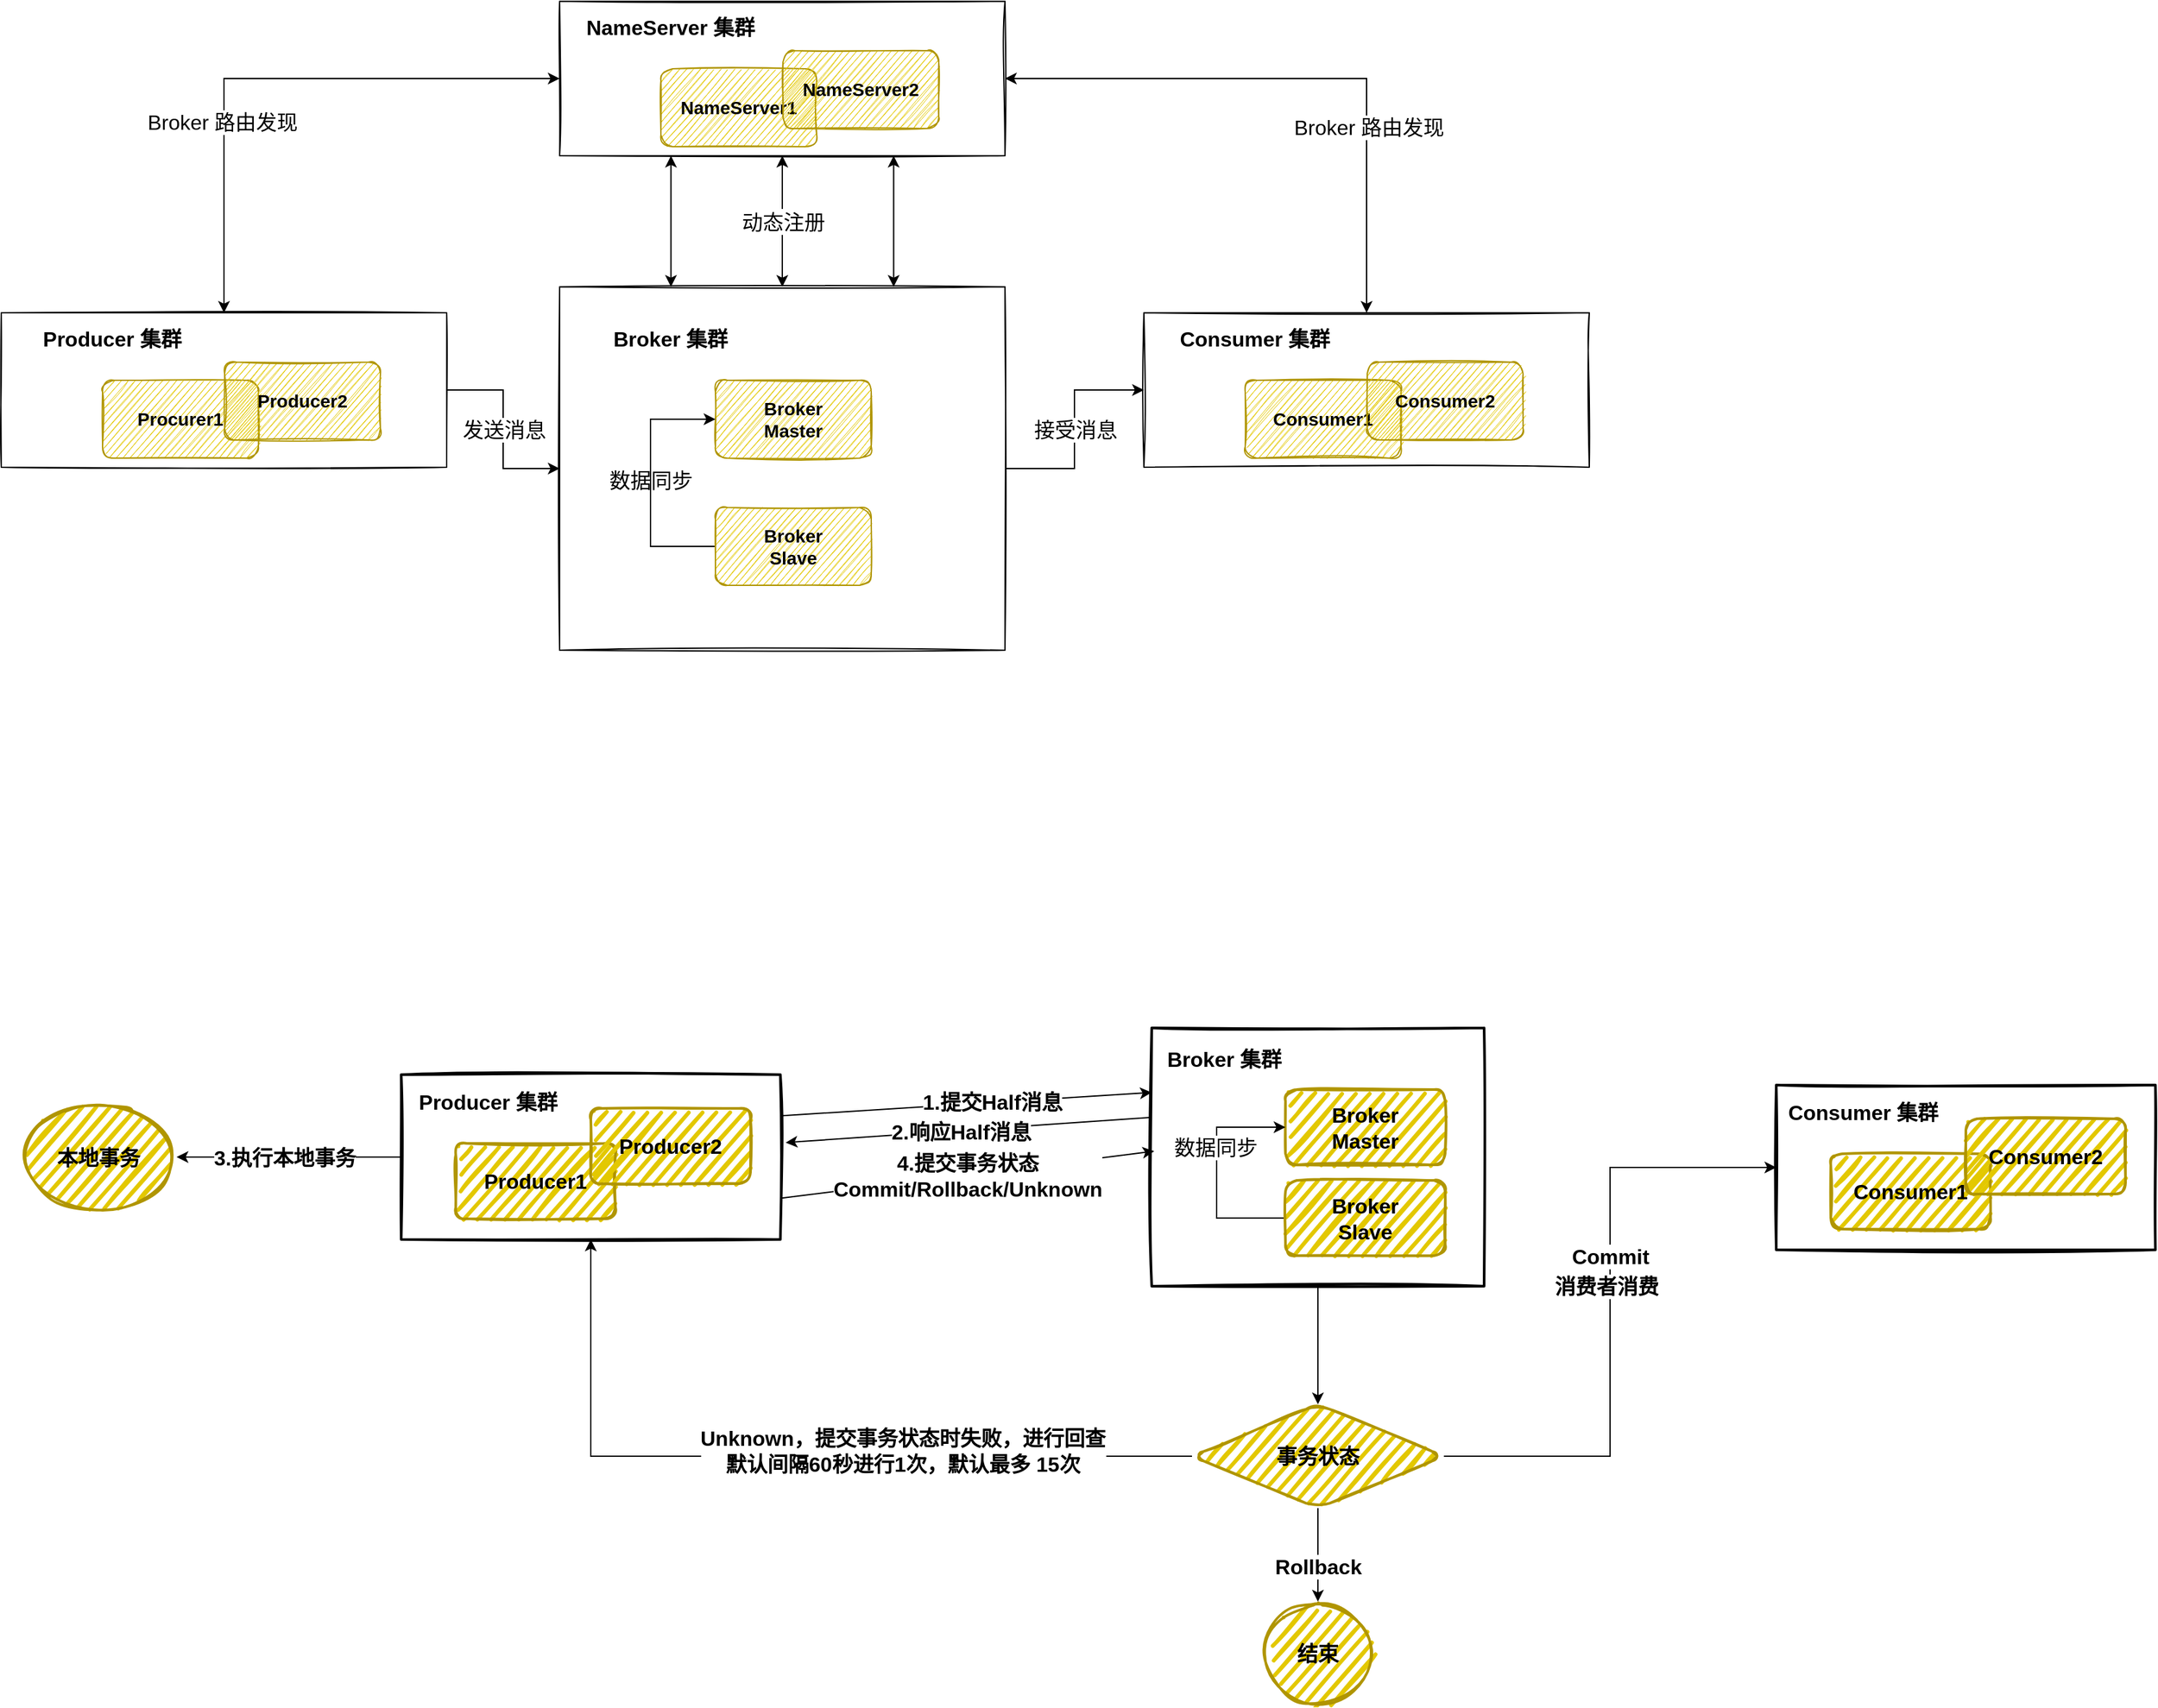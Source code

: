<mxfile version="19.0.3" type="device"><diagram id="fCz6KgEIGMpsfZOyHxQ9" name="第 1 页"><mxGraphModel dx="1913" dy="1343" grid="0" gridSize="10" guides="1" tooltips="1" connect="1" arrows="1" fold="1" page="1" pageScale="1" pageWidth="2339" pageHeight="3300" math="0" shadow="0"><root><mxCell id="0"/><mxCell id="1" parent="0"/><mxCell id="PP1jaBMWhBFdj7bIoLDT-40" value="" style="group" parent="1" vertex="1" connectable="0"><mxGeometry x="70" y="70" width="1223" height="500" as="geometry"/></mxCell><mxCell id="PP1jaBMWhBFdj7bIoLDT-23" value="" style="rounded=0;whiteSpace=wrap;html=1;sketch=1;fontSize=14;fillColor=none;" parent="PP1jaBMWhBFdj7bIoLDT-40" vertex="1"><mxGeometry x="430" y="220" width="343" height="280" as="geometry"/></mxCell><mxCell id="PP1jaBMWhBFdj7bIoLDT-7" value="" style="group" parent="PP1jaBMWhBFdj7bIoLDT-40" vertex="1" connectable="0"><mxGeometry x="430" width="343" height="119" as="geometry"/></mxCell><mxCell id="PP1jaBMWhBFdj7bIoLDT-2" value="&lt;b&gt;&lt;font style=&quot;font-size: 14px;&quot;&gt;NameServer1&lt;/font&gt;&lt;/b&gt;" style="rounded=1;whiteSpace=wrap;html=1;fillColor=#e3c800;strokeColor=#B09500;sketch=1;fontColor=#000000;" parent="PP1jaBMWhBFdj7bIoLDT-7" vertex="1"><mxGeometry x="78" y="52" width="120" height="60" as="geometry"/></mxCell><mxCell id="PP1jaBMWhBFdj7bIoLDT-3" value="&lt;b&gt;&lt;font style=&quot;font-size: 14px;&quot;&gt;NameServer2&lt;/font&gt;&lt;/b&gt;" style="rounded=1;whiteSpace=wrap;html=1;fillColor=#e3c800;strokeColor=#B09500;sketch=1;fontColor=#000000;" parent="PP1jaBMWhBFdj7bIoLDT-7" vertex="1"><mxGeometry x="172" y="38" width="120" height="60" as="geometry"/></mxCell><mxCell id="PP1jaBMWhBFdj7bIoLDT-4" value="" style="rounded=0;whiteSpace=wrap;html=1;sketch=1;fontSize=14;fillColor=none;" parent="PP1jaBMWhBFdj7bIoLDT-7" vertex="1"><mxGeometry width="343" height="119" as="geometry"/></mxCell><mxCell id="PP1jaBMWhBFdj7bIoLDT-5" value="&lt;b&gt;NameServer 集群&lt;/b&gt;" style="text;html=1;align=center;verticalAlign=middle;resizable=0;points=[];autosize=1;strokeColor=none;fillColor=none;fontSize=16;" parent="PP1jaBMWhBFdj7bIoLDT-7" vertex="1"><mxGeometry x="10" y="10" width="150" height="20" as="geometry"/></mxCell><mxCell id="PP1jaBMWhBFdj7bIoLDT-28" style="edgeStyle=orthogonalEdgeStyle;rounded=0;orthogonalLoop=1;jettySize=auto;html=1;exitX=0.25;exitY=0;exitDx=0;exitDy=0;entryX=0.25;entryY=1;entryDx=0;entryDy=0;fontSize=16;startArrow=classic;startFill=1;" parent="PP1jaBMWhBFdj7bIoLDT-40" source="PP1jaBMWhBFdj7bIoLDT-23" target="PP1jaBMWhBFdj7bIoLDT-4" edge="1"><mxGeometry relative="1" as="geometry"/></mxCell><mxCell id="PP1jaBMWhBFdj7bIoLDT-30" style="edgeStyle=orthogonalEdgeStyle;rounded=0;orthogonalLoop=1;jettySize=auto;html=1;exitX=0.75;exitY=0;exitDx=0;exitDy=0;entryX=0.75;entryY=1;entryDx=0;entryDy=0;fontSize=16;startArrow=classic;startFill=1;" parent="PP1jaBMWhBFdj7bIoLDT-40" source="PP1jaBMWhBFdj7bIoLDT-23" target="PP1jaBMWhBFdj7bIoLDT-4" edge="1"><mxGeometry relative="1" as="geometry"/></mxCell><mxCell id="PP1jaBMWhBFdj7bIoLDT-13" value="" style="group" parent="PP1jaBMWhBFdj7bIoLDT-40" vertex="1" connectable="0"><mxGeometry y="240" width="343" height="119" as="geometry"/></mxCell><mxCell id="PP1jaBMWhBFdj7bIoLDT-11" value="" style="rounded=0;whiteSpace=wrap;html=1;sketch=1;fontSize=14;fillColor=none;" parent="PP1jaBMWhBFdj7bIoLDT-13" vertex="1"><mxGeometry width="343" height="119" as="geometry"/></mxCell><mxCell id="PP1jaBMWhBFdj7bIoLDT-9" value="&lt;b&gt;&lt;font style=&quot;font-size: 14px;&quot;&gt;Procurer1&lt;/font&gt;&lt;/b&gt;" style="rounded=1;whiteSpace=wrap;html=1;fillColor=#e3c800;strokeColor=#B09500;sketch=1;fontColor=#000000;" parent="PP1jaBMWhBFdj7bIoLDT-13" vertex="1"><mxGeometry x="78" y="52" width="120" height="60" as="geometry"/></mxCell><mxCell id="PP1jaBMWhBFdj7bIoLDT-10" value="&lt;b&gt;&lt;font style=&quot;font-size: 14px;&quot;&gt;Producer2&lt;/font&gt;&lt;/b&gt;" style="rounded=1;whiteSpace=wrap;html=1;fillColor=#e3c800;strokeColor=#B09500;sketch=1;fontColor=#000000;" parent="PP1jaBMWhBFdj7bIoLDT-13" vertex="1"><mxGeometry x="172" y="38" width="120" height="60" as="geometry"/></mxCell><mxCell id="PP1jaBMWhBFdj7bIoLDT-12" value="&lt;b&gt;Producer 集群&lt;/b&gt;" style="text;html=1;align=center;verticalAlign=middle;resizable=0;points=[];autosize=1;strokeColor=none;fillColor=none;fontSize=16;" parent="PP1jaBMWhBFdj7bIoLDT-13" vertex="1"><mxGeometry x="25" y="10" width="120" height="20" as="geometry"/></mxCell><mxCell id="PP1jaBMWhBFdj7bIoLDT-19" value="" style="group" parent="PP1jaBMWhBFdj7bIoLDT-40" vertex="1" connectable="0"><mxGeometry x="880" y="240" width="343" height="119" as="geometry"/></mxCell><mxCell id="PP1jaBMWhBFdj7bIoLDT-15" value="" style="rounded=0;whiteSpace=wrap;html=1;sketch=1;fontSize=14;fillColor=none;" parent="PP1jaBMWhBFdj7bIoLDT-19" vertex="1"><mxGeometry width="343" height="119" as="geometry"/></mxCell><mxCell id="PP1jaBMWhBFdj7bIoLDT-16" value="&lt;b&gt;&lt;font style=&quot;font-size: 14px;&quot;&gt;Consumer1&lt;/font&gt;&lt;/b&gt;" style="rounded=1;whiteSpace=wrap;html=1;fillColor=#e3c800;strokeColor=#B09500;sketch=1;fontColor=#000000;" parent="PP1jaBMWhBFdj7bIoLDT-19" vertex="1"><mxGeometry x="78" y="52" width="120" height="60" as="geometry"/></mxCell><mxCell id="PP1jaBMWhBFdj7bIoLDT-17" value="&lt;b&gt;&lt;font style=&quot;font-size: 14px;&quot;&gt;Consumer2&lt;/font&gt;&lt;/b&gt;" style="rounded=1;whiteSpace=wrap;html=1;fillColor=#e3c800;strokeColor=#B09500;sketch=1;fontColor=#000000;" parent="PP1jaBMWhBFdj7bIoLDT-19" vertex="1"><mxGeometry x="172" y="38" width="120" height="60" as="geometry"/></mxCell><mxCell id="PP1jaBMWhBFdj7bIoLDT-18" value="&lt;b&gt;Consumer 集群&lt;/b&gt;" style="text;html=1;align=center;verticalAlign=middle;resizable=0;points=[];autosize=1;strokeColor=none;fillColor=none;fontSize=16;" parent="PP1jaBMWhBFdj7bIoLDT-19" vertex="1"><mxGeometry x="20" y="10" width="130" height="20" as="geometry"/></mxCell><mxCell id="PP1jaBMWhBFdj7bIoLDT-21" value="&lt;b&gt;&lt;font style=&quot;font-size: 14px;&quot;&gt;Broker&lt;br&gt;Master&lt;br&gt;&lt;/font&gt;&lt;/b&gt;" style="rounded=1;whiteSpace=wrap;html=1;fillColor=#e3c800;strokeColor=#B09500;sketch=1;fontColor=#000000;" parent="PP1jaBMWhBFdj7bIoLDT-40" vertex="1"><mxGeometry x="550" y="292" width="120" height="60" as="geometry"/></mxCell><mxCell id="PP1jaBMWhBFdj7bIoLDT-25" style="edgeStyle=orthogonalEdgeStyle;rounded=0;orthogonalLoop=1;jettySize=auto;html=1;exitX=0;exitY=0.5;exitDx=0;exitDy=0;entryX=0;entryY=0.5;entryDx=0;entryDy=0;fontSize=16;" parent="PP1jaBMWhBFdj7bIoLDT-40" source="PP1jaBMWhBFdj7bIoLDT-22" target="PP1jaBMWhBFdj7bIoLDT-21" edge="1"><mxGeometry relative="1" as="geometry"><Array as="points"><mxPoint x="500" y="420"/><mxPoint x="500" y="322"/></Array></mxGeometry></mxCell><mxCell id="PP1jaBMWhBFdj7bIoLDT-22" value="&lt;b&gt;&lt;font style=&quot;font-size: 14px;&quot;&gt;Broker&lt;br&gt;Slave&lt;br&gt;&lt;/font&gt;&lt;/b&gt;" style="rounded=1;whiteSpace=wrap;html=1;fillColor=#e3c800;strokeColor=#B09500;sketch=1;fontColor=#000000;" parent="PP1jaBMWhBFdj7bIoLDT-40" vertex="1"><mxGeometry x="550" y="390" width="120" height="60" as="geometry"/></mxCell><mxCell id="PP1jaBMWhBFdj7bIoLDT-24" value="&lt;b&gt;Broker 集群&lt;/b&gt;" style="text;html=1;align=center;verticalAlign=middle;resizable=0;points=[];autosize=1;strokeColor=none;fillColor=none;fontSize=16;" parent="PP1jaBMWhBFdj7bIoLDT-40" vertex="1"><mxGeometry x="465" y="250" width="100" height="20" as="geometry"/></mxCell><mxCell id="PP1jaBMWhBFdj7bIoLDT-27" value="数据同步" style="text;html=1;align=center;verticalAlign=middle;resizable=0;points=[];autosize=1;strokeColor=none;fillColor=none;fontSize=16;" parent="PP1jaBMWhBFdj7bIoLDT-40" vertex="1"><mxGeometry x="460" y="359" width="80" height="20" as="geometry"/></mxCell><mxCell id="PP1jaBMWhBFdj7bIoLDT-31" value="动态注册" style="text;html=1;align=center;verticalAlign=middle;resizable=0;points=[];autosize=1;strokeColor=none;fillColor=none;fontSize=16;" parent="PP1jaBMWhBFdj7bIoLDT-40" vertex="1"><mxGeometry x="561.5" y="160" width="80" height="20" as="geometry"/></mxCell><mxCell id="PP1jaBMWhBFdj7bIoLDT-33" value="" style="edgeStyle=orthogonalEdgeStyle;rounded=0;orthogonalLoop=1;jettySize=auto;html=1;exitX=0.5;exitY=0;exitDx=0;exitDy=0;entryX=0.5;entryY=1;entryDx=0;entryDy=0;fontSize=16;startArrow=classic;startFill=1;endArrow=none;" parent="PP1jaBMWhBFdj7bIoLDT-40" source="PP1jaBMWhBFdj7bIoLDT-23" target="PP1jaBMWhBFdj7bIoLDT-31" edge="1"><mxGeometry relative="1" as="geometry"><mxPoint x="601.5" y="220" as="sourcePoint"/><mxPoint x="601.5" y="119" as="targetPoint"/></mxGeometry></mxCell><mxCell id="PP1jaBMWhBFdj7bIoLDT-34" style="edgeStyle=orthogonalEdgeStyle;rounded=0;orthogonalLoop=1;jettySize=auto;html=1;exitX=0;exitY=0.5;exitDx=0;exitDy=0;entryX=0.5;entryY=0;entryDx=0;entryDy=0;fontSize=16;startArrow=classic;startFill=1;" parent="PP1jaBMWhBFdj7bIoLDT-40" source="PP1jaBMWhBFdj7bIoLDT-4" target="PP1jaBMWhBFdj7bIoLDT-11" edge="1"><mxGeometry relative="1" as="geometry"/></mxCell><mxCell id="PP1jaBMWhBFdj7bIoLDT-35" value="Broker 路由发现" style="edgeLabel;html=1;align=center;verticalAlign=middle;resizable=0;points=[];fontSize=16;" parent="PP1jaBMWhBFdj7bIoLDT-34" vertex="1" connectable="0"><mxGeometry x="0.324" y="-2" relative="1" as="geometry"><mxPoint y="1" as="offset"/></mxGeometry></mxCell><mxCell id="PP1jaBMWhBFdj7bIoLDT-39" value="接受消息" style="edgeStyle=orthogonalEdgeStyle;rounded=0;orthogonalLoop=1;jettySize=auto;html=1;exitX=1;exitY=0.5;exitDx=0;exitDy=0;entryX=0;entryY=0.5;entryDx=0;entryDy=0;fontSize=16;startArrow=none;startFill=0;" parent="PP1jaBMWhBFdj7bIoLDT-40" source="PP1jaBMWhBFdj7bIoLDT-23" target="PP1jaBMWhBFdj7bIoLDT-15" edge="1"><mxGeometry relative="1" as="geometry"/></mxCell><mxCell id="PP1jaBMWhBFdj7bIoLDT-36" style="edgeStyle=orthogonalEdgeStyle;rounded=0;orthogonalLoop=1;jettySize=auto;html=1;exitX=1;exitY=0.5;exitDx=0;exitDy=0;fontSize=16;startArrow=classic;startFill=1;" parent="PP1jaBMWhBFdj7bIoLDT-40" source="PP1jaBMWhBFdj7bIoLDT-4" target="PP1jaBMWhBFdj7bIoLDT-15" edge="1"><mxGeometry relative="1" as="geometry"/></mxCell><mxCell id="PP1jaBMWhBFdj7bIoLDT-37" value="Broker 路由发现" style="edgeLabel;html=1;align=center;verticalAlign=middle;resizable=0;points=[];fontSize=16;" parent="PP1jaBMWhBFdj7bIoLDT-36" vertex="1" connectable="0"><mxGeometry x="0.379" y="1" relative="1" as="geometry"><mxPoint y="-1" as="offset"/></mxGeometry></mxCell><mxCell id="PP1jaBMWhBFdj7bIoLDT-29" style="edgeStyle=orthogonalEdgeStyle;rounded=0;orthogonalLoop=1;jettySize=auto;html=1;exitX=0.5;exitY=0;exitDx=0;exitDy=0;entryX=0.5;entryY=1;entryDx=0;entryDy=0;fontSize=16;startArrow=none;startFill=1;" parent="PP1jaBMWhBFdj7bIoLDT-40" source="PP1jaBMWhBFdj7bIoLDT-31" target="PP1jaBMWhBFdj7bIoLDT-4" edge="1"><mxGeometry relative="1" as="geometry"/></mxCell><mxCell id="PP1jaBMWhBFdj7bIoLDT-38" value="发送消息" style="edgeStyle=orthogonalEdgeStyle;rounded=0;orthogonalLoop=1;jettySize=auto;html=1;exitX=1;exitY=0.5;exitDx=0;exitDy=0;fontSize=16;startArrow=none;startFill=0;" parent="PP1jaBMWhBFdj7bIoLDT-40" source="PP1jaBMWhBFdj7bIoLDT-11" target="PP1jaBMWhBFdj7bIoLDT-23" edge="1"><mxGeometry relative="1" as="geometry"/></mxCell><mxCell id="NQIp4X6IIlt_jmwMgskh-9" value="" style="group" parent="1" vertex="1" connectable="0"><mxGeometry x="378" y="897" width="292" height="127" as="geometry"/></mxCell><mxCell id="NQIp4X6IIlt_jmwMgskh-2" value="Producer 集群" style="text;html=1;strokeColor=none;fillColor=none;align=center;verticalAlign=middle;whiteSpace=wrap;rounded=0;fontSize=16;fontStyle=1" parent="NQIp4X6IIlt_jmwMgskh-9" vertex="1"><mxGeometry x="7" y="6" width="120" height="30" as="geometry"/></mxCell><mxCell id="NQIp4X6IIlt_jmwMgskh-3" value="&lt;font style=&quot;font-size: 16px;&quot; color=&quot;#000000&quot;&gt;&lt;b&gt;Producer1&lt;/b&gt;&lt;/font&gt;" style="rounded=1;whiteSpace=wrap;html=1;strokeColor=#B09500;fillColor=#e3c800;sketch=1;strokeWidth=2;fontColor=#000000;fillWeight=3;hachureGap=-2;" parent="NQIp4X6IIlt_jmwMgskh-9" vertex="1"><mxGeometry x="42" y="53" width="123" height="58" as="geometry"/></mxCell><mxCell id="NQIp4X6IIlt_jmwMgskh-5" value="&lt;font style=&quot;font-size: 16px;&quot; color=&quot;#000000&quot;&gt;&lt;b&gt;Producer2&lt;/b&gt;&lt;/font&gt;" style="rounded=1;whiteSpace=wrap;html=1;strokeColor=#B09500;fillColor=#e3c800;sketch=1;strokeWidth=2;fontColor=#000000;fillWeight=3;hachureGap=-2;" parent="NQIp4X6IIlt_jmwMgskh-9" vertex="1"><mxGeometry x="146" y="26" width="123" height="58" as="geometry"/></mxCell><mxCell id="NQIp4X6IIlt_jmwMgskh-7" value="" style="rounded=0;whiteSpace=wrap;html=1;sketch=1;fillWeight=3;hachureGap=-2;fontFamily=Helvetica;fontSize=12;fontColor=default;strokeColor=default;strokeWidth=2;fillColor=none;verticalAlign=top;gradientColor=none;" parent="NQIp4X6IIlt_jmwMgskh-9" vertex="1"><mxGeometry width="292" height="127" as="geometry"/></mxCell><mxCell id="NQIp4X6IIlt_jmwMgskh-17" value="" style="group" parent="1" vertex="1" connectable="0"><mxGeometry x="952" y="861" width="260" height="199" as="geometry"/></mxCell><mxCell id="NQIp4X6IIlt_jmwMgskh-14" value="" style="rounded=0;whiteSpace=wrap;html=1;sketch=1;fillWeight=3;hachureGap=-2;fontFamily=Helvetica;fontSize=12;fontColor=default;strokeColor=default;strokeWidth=2;fillColor=none;verticalAlign=top;gradientColor=none;" parent="NQIp4X6IIlt_jmwMgskh-17" vertex="1"><mxGeometry x="4" width="256" height="199" as="geometry"/></mxCell><mxCell id="NQIp4X6IIlt_jmwMgskh-11" value="Broker 集群" style="text;html=1;strokeColor=none;fillColor=none;align=center;verticalAlign=middle;whiteSpace=wrap;rounded=0;fontSize=16;fontStyle=1" parent="NQIp4X6IIlt_jmwMgskh-17" vertex="1"><mxGeometry y="9" width="120" height="30" as="geometry"/></mxCell><mxCell id="NQIp4X6IIlt_jmwMgskh-12" value="&lt;font style=&quot;font-size: 16px;&quot; color=&quot;#000000&quot;&gt;&lt;b&gt;Broker&lt;br&gt;Master&lt;br&gt;&lt;/b&gt;&lt;/font&gt;" style="rounded=1;whiteSpace=wrap;html=1;strokeColor=#B09500;fillColor=#e3c800;sketch=1;strokeWidth=2;fontColor=#000000;fillWeight=3;hachureGap=-2;" parent="NQIp4X6IIlt_jmwMgskh-17" vertex="1"><mxGeometry x="107" y="47.5" width="123" height="58" as="geometry"/></mxCell><mxCell id="NQIp4X6IIlt_jmwMgskh-15" style="edgeStyle=orthogonalEdgeStyle;rounded=0;orthogonalLoop=1;jettySize=auto;html=1;exitX=0;exitY=0.5;exitDx=0;exitDy=0;entryX=0;entryY=0.5;entryDx=0;entryDy=0;fontFamily=Helvetica;fontSize=16;fontColor=#000000;" parent="NQIp4X6IIlt_jmwMgskh-17" source="NQIp4X6IIlt_jmwMgskh-13" target="NQIp4X6IIlt_jmwMgskh-12" edge="1"><mxGeometry relative="1" as="geometry"><Array as="points"><mxPoint x="54" y="147"/><mxPoint x="54" y="77"/></Array></mxGeometry></mxCell><mxCell id="NQIp4X6IIlt_jmwMgskh-16" value="数据同步" style="edgeLabel;html=1;align=center;verticalAlign=middle;resizable=0;points=[];fontSize=16;fontFamily=Helvetica;fontColor=#000000;" parent="NQIp4X6IIlt_jmwMgskh-15" vertex="1" connectable="0"><mxGeometry x="0.21" y="1" relative="1" as="geometry"><mxPoint y="-1" as="offset"/></mxGeometry></mxCell><mxCell id="NQIp4X6IIlt_jmwMgskh-13" value="&lt;font style=&quot;font-size: 16px;&quot; color=&quot;#000000&quot;&gt;&lt;b&gt;Broker&lt;br&gt;Slave&lt;br&gt;&lt;/b&gt;&lt;/font&gt;" style="rounded=1;whiteSpace=wrap;html=1;strokeColor=#B09500;fillColor=#e3c800;sketch=1;strokeWidth=2;fontColor=#000000;fillWeight=3;hachureGap=-2;" parent="NQIp4X6IIlt_jmwMgskh-17" vertex="1"><mxGeometry x="107" y="117.5" width="123" height="58" as="geometry"/></mxCell><mxCell id="NQIp4X6IIlt_jmwMgskh-18" value="&lt;b style=&quot;font-size: 16px;&quot;&gt;本地事务&lt;/b&gt;" style="ellipse;whiteSpace=wrap;html=1;rounded=1;sketch=1;fillWeight=3;hachureGap=-2;fontFamily=Helvetica;fontSize=16;fontColor=#000000;strokeColor=#B09500;strokeWidth=2;fillColor=#e3c800;" parent="1" vertex="1"><mxGeometry x="85" y="920.5" width="120" height="80" as="geometry"/></mxCell><mxCell id="NQIp4X6IIlt_jmwMgskh-24" value="" style="group" parent="1" vertex="1" connectable="0"><mxGeometry x="1437" y="905" width="292" height="127" as="geometry"/></mxCell><mxCell id="NQIp4X6IIlt_jmwMgskh-23" value="" style="rounded=0;whiteSpace=wrap;html=1;sketch=1;fillWeight=3;hachureGap=-2;fontFamily=Helvetica;fontSize=12;fontColor=default;strokeColor=default;strokeWidth=2;fillColor=none;verticalAlign=top;gradientColor=none;" parent="NQIp4X6IIlt_jmwMgskh-24" vertex="1"><mxGeometry width="292" height="127" as="geometry"/></mxCell><mxCell id="NQIp4X6IIlt_jmwMgskh-20" value="Consumer 集群" style="text;html=1;strokeColor=none;fillColor=none;align=center;verticalAlign=middle;whiteSpace=wrap;rounded=0;fontSize=16;fontStyle=1" parent="NQIp4X6IIlt_jmwMgskh-24" vertex="1"><mxGeometry x="7" y="6" width="120" height="30" as="geometry"/></mxCell><mxCell id="NQIp4X6IIlt_jmwMgskh-21" value="&lt;font style=&quot;font-size: 16px;&quot; color=&quot;#000000&quot;&gt;&lt;b&gt;Consumer1&lt;/b&gt;&lt;/font&gt;" style="rounded=1;whiteSpace=wrap;html=1;strokeColor=#B09500;fillColor=#e3c800;sketch=1;strokeWidth=2;fontColor=#000000;fillWeight=3;hachureGap=-2;" parent="NQIp4X6IIlt_jmwMgskh-24" vertex="1"><mxGeometry x="42" y="53" width="123" height="58" as="geometry"/></mxCell><mxCell id="NQIp4X6IIlt_jmwMgskh-22" value="&lt;font style=&quot;font-size: 16px;&quot; color=&quot;#000000&quot;&gt;&lt;b&gt;Consumer2&lt;/b&gt;&lt;/font&gt;" style="rounded=1;whiteSpace=wrap;html=1;strokeColor=#B09500;fillColor=#e3c800;sketch=1;strokeWidth=2;fontColor=#000000;fillWeight=3;hachureGap=-2;" parent="NQIp4X6IIlt_jmwMgskh-24" vertex="1"><mxGeometry x="146" y="26" width="123" height="58" as="geometry"/></mxCell><mxCell id="qVXlkmKSgU9a2MID-CtA-5" style="edgeStyle=orthogonalEdgeStyle;rounded=0;orthogonalLoop=1;jettySize=auto;html=1;exitX=0.5;exitY=1;exitDx=0;exitDy=0;fontSize=16;" edge="1" parent="1" source="qVXlkmKSgU9a2MID-CtA-2" target="qVXlkmKSgU9a2MID-CtA-4"><mxGeometry relative="1" as="geometry"/></mxCell><mxCell id="qVXlkmKSgU9a2MID-CtA-6" value="Rollback" style="edgeLabel;html=1;align=center;verticalAlign=middle;resizable=0;points=[];fontSize=16;fontStyle=1" vertex="1" connectable="0" parent="qVXlkmKSgU9a2MID-CtA-5"><mxGeometry x="0.235" relative="1" as="geometry"><mxPoint as="offset"/></mxGeometry></mxCell><mxCell id="qVXlkmKSgU9a2MID-CtA-7" style="edgeStyle=orthogonalEdgeStyle;rounded=0;orthogonalLoop=1;jettySize=auto;html=1;exitX=1;exitY=0.5;exitDx=0;exitDy=0;entryX=0;entryY=0.5;entryDx=0;entryDy=0;fontSize=16;" edge="1" parent="1" source="qVXlkmKSgU9a2MID-CtA-2" target="NQIp4X6IIlt_jmwMgskh-23"><mxGeometry relative="1" as="geometry"/></mxCell><mxCell id="qVXlkmKSgU9a2MID-CtA-8" value="&lt;b&gt;Commit&lt;/b&gt;" style="edgeLabel;html=1;align=center;verticalAlign=middle;resizable=0;points=[];fontSize=16;" vertex="1" connectable="0" parent="qVXlkmKSgU9a2MID-CtA-7"><mxGeometry x="0.178" relative="1" as="geometry"><mxPoint as="offset"/></mxGeometry></mxCell><mxCell id="qVXlkmKSgU9a2MID-CtA-9" value="&lt;b&gt;消费者消费&lt;/b&gt;" style="edgeLabel;html=1;align=center;verticalAlign=middle;resizable=0;points=[];fontSize=16;" vertex="1" connectable="0" parent="qVXlkmKSgU9a2MID-CtA-7"><mxGeometry x="0.085" y="3" relative="1" as="geometry"><mxPoint as="offset"/></mxGeometry></mxCell><mxCell id="qVXlkmKSgU9a2MID-CtA-18" style="edgeStyle=orthogonalEdgeStyle;rounded=0;orthogonalLoop=1;jettySize=auto;html=1;exitX=0;exitY=0.5;exitDx=0;exitDy=0;entryX=0.5;entryY=1;entryDx=0;entryDy=0;fontSize=16;" edge="1" parent="1" source="qVXlkmKSgU9a2MID-CtA-2" target="NQIp4X6IIlt_jmwMgskh-7"><mxGeometry relative="1" as="geometry"/></mxCell><mxCell id="qVXlkmKSgU9a2MID-CtA-19" value="&lt;b&gt;Unknown，提交事务状态时失败，进行回查&lt;br&gt;默认间隔60秒进行1次，默认最多 15次&lt;/b&gt;" style="edgeLabel;html=1;align=center;verticalAlign=middle;resizable=0;points=[];fontSize=16;" vertex="1" connectable="0" parent="qVXlkmKSgU9a2MID-CtA-18"><mxGeometry x="0.034" y="-5" relative="1" as="geometry"><mxPoint x="102" y="1" as="offset"/></mxGeometry></mxCell><mxCell id="qVXlkmKSgU9a2MID-CtA-2" value="&lt;font style=&quot;font-size: 16px;&quot;&gt;&lt;b&gt;事务状态&lt;/b&gt;&lt;/font&gt;" style="rhombus;whiteSpace=wrap;html=1;fillColor=#e3c800;strokeColor=#B09500;fontColor=#000000;rounded=1;sketch=1;strokeWidth=2;fillWeight=3;hachureGap=-2;" vertex="1" parent="1"><mxGeometry x="987" y="1151" width="194" height="80" as="geometry"/></mxCell><mxCell id="qVXlkmKSgU9a2MID-CtA-3" style="edgeStyle=orthogonalEdgeStyle;rounded=0;orthogonalLoop=1;jettySize=auto;html=1;entryX=0.5;entryY=0;entryDx=0;entryDy=0;fontSize=16;" edge="1" parent="1" source="NQIp4X6IIlt_jmwMgskh-14" target="qVXlkmKSgU9a2MID-CtA-2"><mxGeometry relative="1" as="geometry"/></mxCell><mxCell id="qVXlkmKSgU9a2MID-CtA-4" value="&lt;font style=&quot;font-size: 16px;&quot;&gt;&lt;b&gt;结束&lt;/b&gt;&lt;/font&gt;" style="ellipse;whiteSpace=wrap;html=1;aspect=fixed;fontSize=12;fillColor=#e3c800;strokeColor=#B09500;fontColor=#000000;rounded=1;sketch=1;strokeWidth=2;fillWeight=3;hachureGap=-2;" vertex="1" parent="1"><mxGeometry x="1044" y="1303" width="80" height="80" as="geometry"/></mxCell><mxCell id="qVXlkmKSgU9a2MID-CtA-10" style="rounded=0;orthogonalLoop=1;jettySize=auto;html=1;exitX=1;exitY=0.25;exitDx=0;exitDy=0;entryX=0;entryY=0.25;entryDx=0;entryDy=0;fontSize=16;" edge="1" parent="1" source="NQIp4X6IIlt_jmwMgskh-7" target="NQIp4X6IIlt_jmwMgskh-14"><mxGeometry relative="1" as="geometry"/></mxCell><mxCell id="qVXlkmKSgU9a2MID-CtA-11" value="&lt;b&gt;1.提交Half消息&lt;/b&gt;" style="edgeLabel;html=1;align=center;verticalAlign=middle;resizable=0;points=[];fontSize=16;" vertex="1" connectable="0" parent="qVXlkmKSgU9a2MID-CtA-10"><mxGeometry x="0.243" y="-1" relative="1" as="geometry"><mxPoint x="-15" y="-1" as="offset"/></mxGeometry></mxCell><mxCell id="qVXlkmKSgU9a2MID-CtA-12" style="edgeStyle=none;rounded=0;orthogonalLoop=1;jettySize=auto;html=1;exitX=0;exitY=0.5;exitDx=0;exitDy=0;entryX=1;entryY=0.5;entryDx=0;entryDy=0;fontSize=16;" edge="1" parent="1" source="NQIp4X6IIlt_jmwMgskh-7" target="NQIp4X6IIlt_jmwMgskh-18"><mxGeometry relative="1" as="geometry"/></mxCell><mxCell id="qVXlkmKSgU9a2MID-CtA-13" value="&lt;b&gt;3.执行本地事务&lt;/b&gt;" style="edgeLabel;html=1;align=center;verticalAlign=middle;resizable=0;points=[];fontSize=16;" vertex="1" connectable="0" parent="qVXlkmKSgU9a2MID-CtA-12"><mxGeometry x="0.244" y="-1" relative="1" as="geometry"><mxPoint x="17" y="1" as="offset"/></mxGeometry></mxCell><mxCell id="qVXlkmKSgU9a2MID-CtA-14" value="" style="endArrow=classic;html=1;rounded=0;fontSize=16;entryX=1.014;entryY=0.412;entryDx=0;entryDy=0;entryPerimeter=0;exitX=-0.005;exitY=0.347;exitDx=0;exitDy=0;exitPerimeter=0;" edge="1" parent="1" source="NQIp4X6IIlt_jmwMgskh-14" target="NQIp4X6IIlt_jmwMgskh-7"><mxGeometry width="50" height="50" relative="1" as="geometry"><mxPoint x="715" y="1109" as="sourcePoint"/><mxPoint x="765" y="1059" as="targetPoint"/></mxGeometry></mxCell><mxCell id="qVXlkmKSgU9a2MID-CtA-15" value="&lt;b&gt;2.响应Half消息&lt;/b&gt;" style="edgeLabel;html=1;align=center;verticalAlign=middle;resizable=0;points=[];fontSize=16;" vertex="1" connectable="0" parent="qVXlkmKSgU9a2MID-CtA-14"><mxGeometry x="0.205" y="3" relative="1" as="geometry"><mxPoint x="23" y="-4" as="offset"/></mxGeometry></mxCell><mxCell id="qVXlkmKSgU9a2MID-CtA-16" style="edgeStyle=none;rounded=0;orthogonalLoop=1;jettySize=auto;html=1;exitX=1;exitY=0.75;exitDx=0;exitDy=0;fontSize=16;" edge="1" parent="1" source="NQIp4X6IIlt_jmwMgskh-7"><mxGeometry relative="1" as="geometry"><mxPoint x="958" y="956" as="targetPoint"/></mxGeometry></mxCell><mxCell id="qVXlkmKSgU9a2MID-CtA-17" value="&lt;b&gt;4.提交事务状态&lt;br&gt;Commit/Rollback/Unknown&lt;/b&gt;" style="edgeLabel;html=1;align=center;verticalAlign=middle;resizable=0;points=[];fontSize=16;" vertex="1" connectable="0" parent="qVXlkmKSgU9a2MID-CtA-16"><mxGeometry x="-0.423" y="1" relative="1" as="geometry"><mxPoint x="61" y="-6" as="offset"/></mxGeometry></mxCell></root></mxGraphModel></diagram></mxfile>